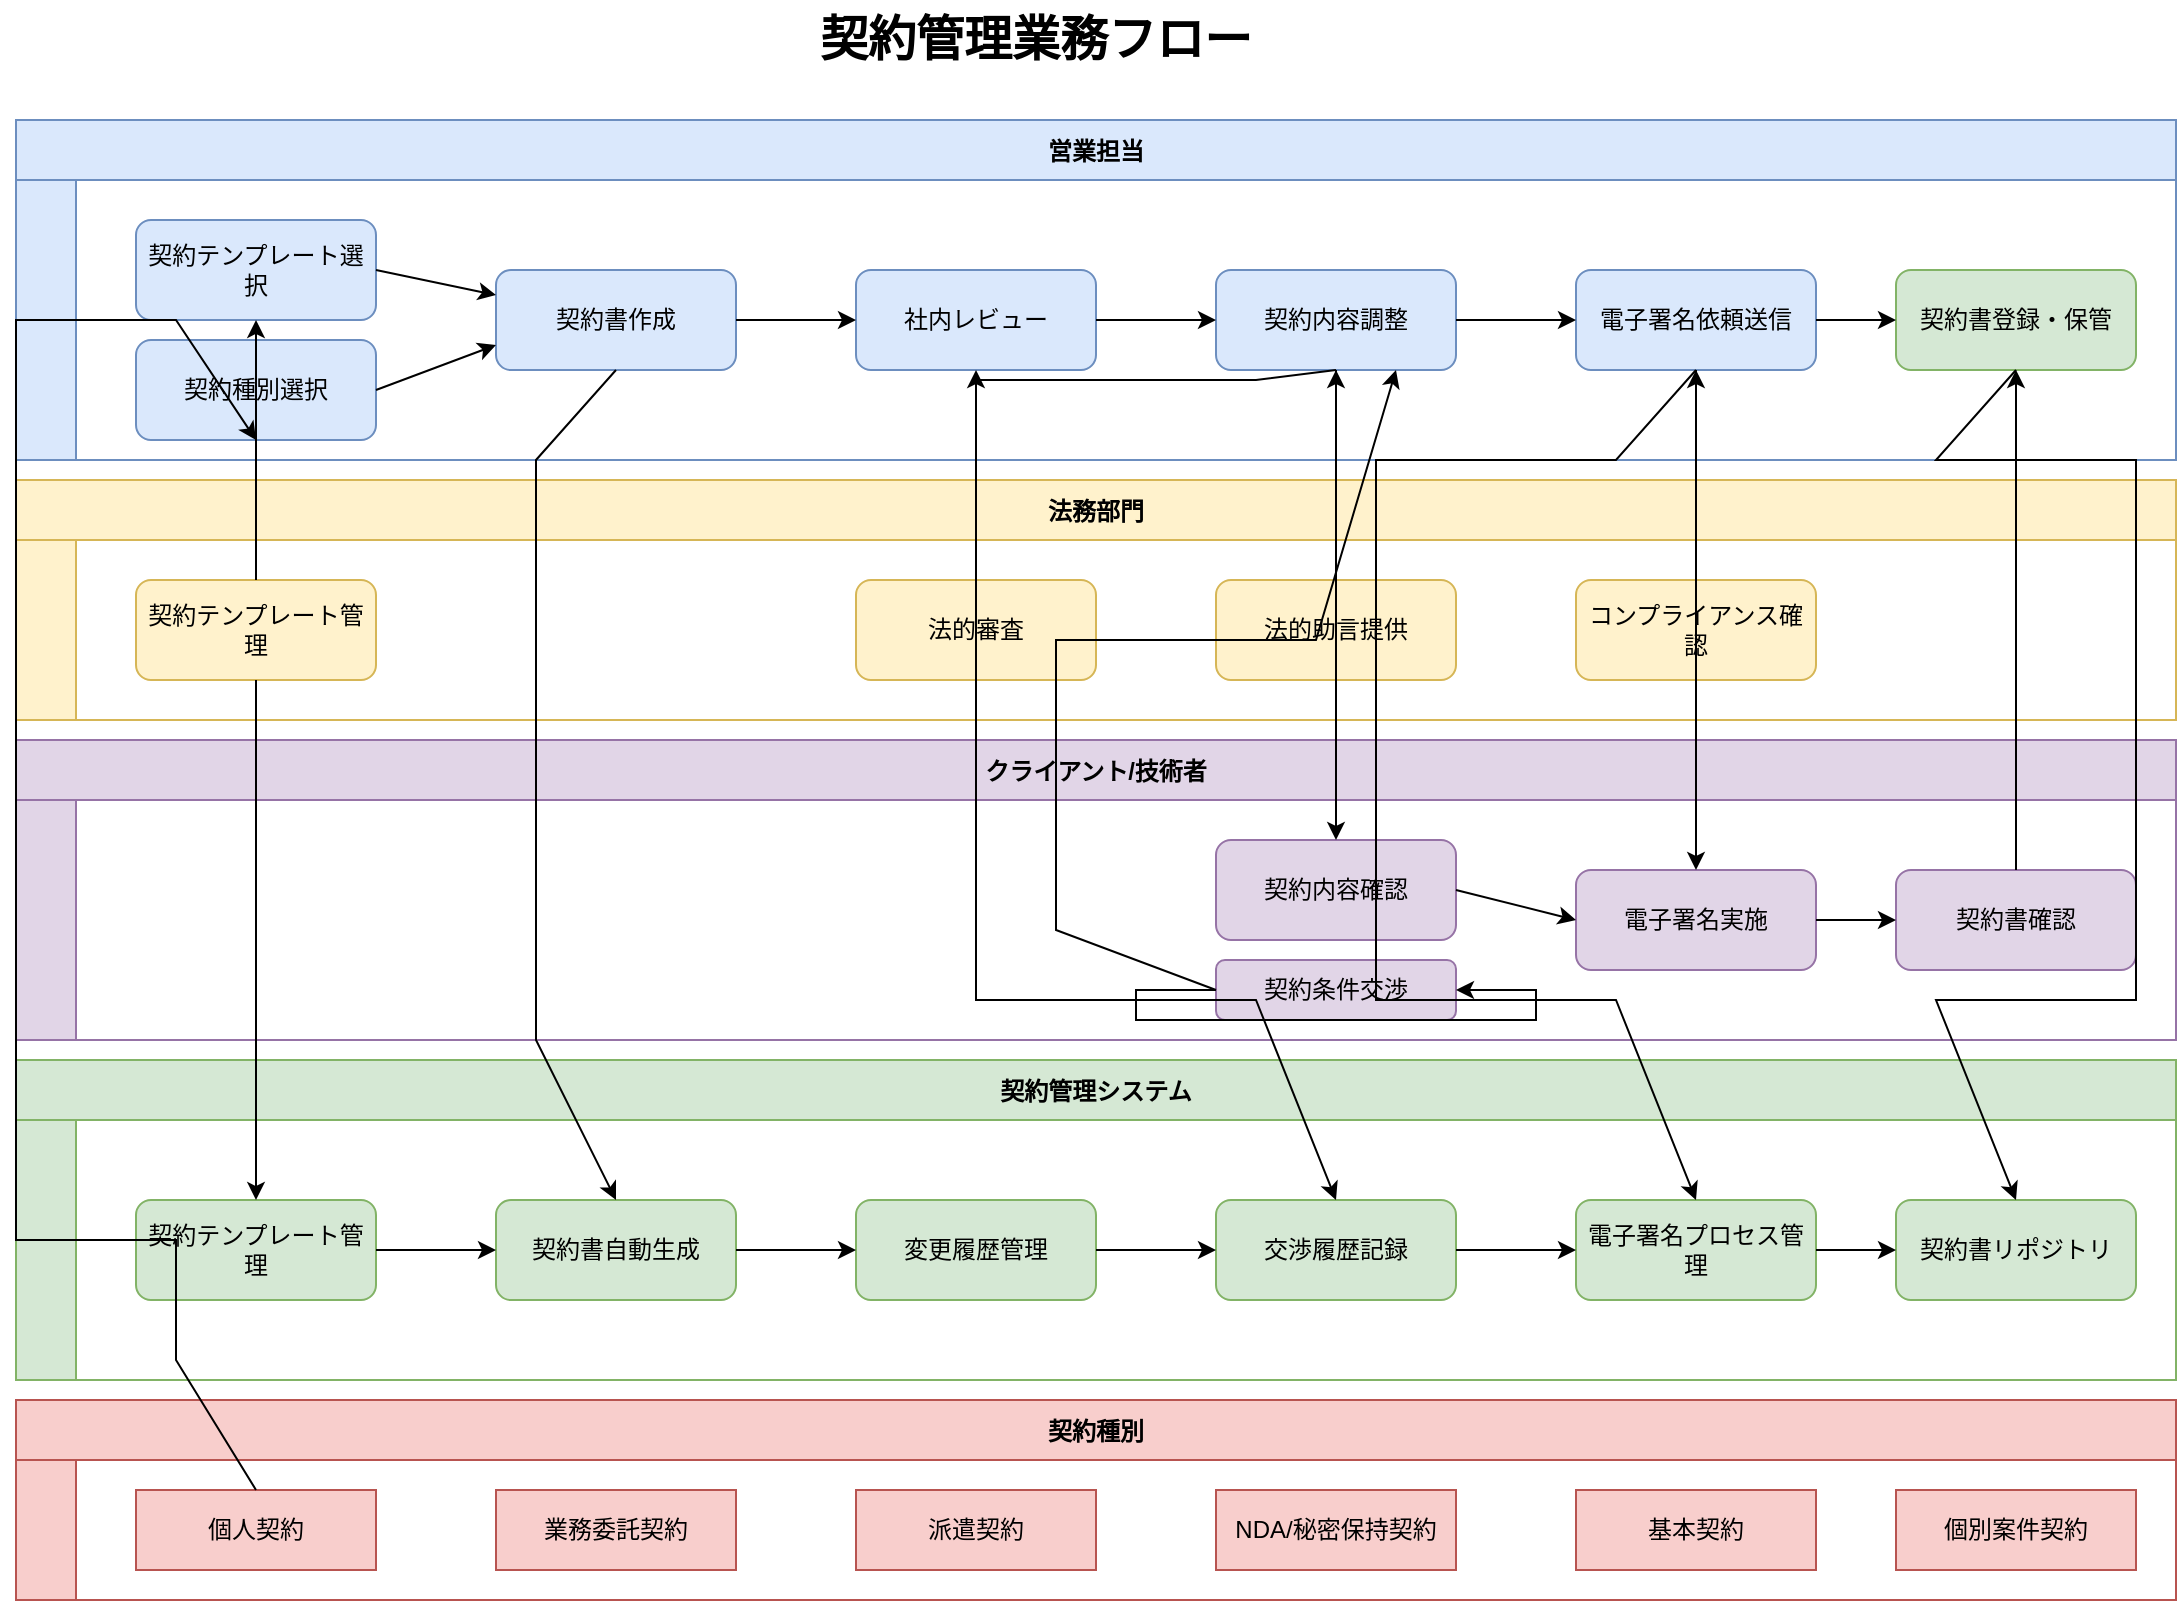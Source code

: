 <mxfile version="22.0.3" type="device">
  <diagram id="contract_management_flow" name="契約管理業務フロー">
    <mxGraphModel dx="1186" dy="775" grid="1" gridSize="10" guides="1" tooltips="1" connect="1" arrows="1" fold="1" page="1" pageScale="1" pageWidth="1169" pageHeight="827" math="0" shadow="0">
      <root>
        <mxCell id="0" />
        <mxCell id="1" parent="0" />
        <mxCell id="title" value="契約管理業務フロー" style="text;html=1;strokeColor=none;fillColor=none;align=center;verticalAlign=middle;whiteSpace=wrap;rounded=0;fontSize=24;fontStyle=1" vertex="1" parent="1">
          <mxGeometry x="400" y="20" width="300" height="40" as="geometry" />
        </mxCell>

        <!-- 営業担当のスイムレーン -->
        <mxCell id="sales_lane" value="営業担当" style="swimlane;childLayout=stackLayout;resizeParent=1;resizeParentMax=0;horizontal=1;startSize=30;horizontalStack=0;fillColor=#dae8fc;strokeColor=#6c8ebf;" vertex="1" parent="1">
          <mxGeometry x="40" y="80" width="1080" height="170" as="geometry" />
        </mxCell>
        <mxCell id="sales_process" value="" style="swimlane;startSize=30;horizontal=0;fillColor=#dae8fc;strokeColor=#6c8ebf;" vertex="1" parent="sales_lane">
          <mxGeometry y="30" width="1080" height="140" as="geometry" />
        </mxCell>

        <!-- 営業担当のアクション -->
        <mxCell id="contract_template_selection" value="契約テンプレート選択" style="rounded=1;whiteSpace=wrap;html=1;fillColor=#dae8fc;strokeColor=#6c8ebf;" vertex="1" parent="sales_process">
          <mxGeometry x="60" y="20" width="120" height="50" as="geometry" />
        </mxCell>
        <mxCell id="contract_type_selection" value="契約種別選択" style="rounded=1;whiteSpace=wrap;html=1;fillColor=#dae8fc;strokeColor=#6c8ebf;" vertex="1" parent="sales_process">
          <mxGeometry x="60" y="80" width="120" height="50" as="geometry" />
        </mxCell>
        <mxCell id="contract_creation" value="契約書作成" style="rounded=1;whiteSpace=wrap;html=1;fillColor=#dae8fc;strokeColor=#6c8ebf;" vertex="1" parent="sales_process">
          <mxGeometry x="240" y="45" width="120" height="50" as="geometry" />
        </mxCell>
        <mxCell id="contract_review_internal" value="社内レビュー" style="rounded=1;whiteSpace=wrap;html=1;fillColor=#dae8fc;strokeColor=#6c8ebf;" vertex="1" parent="sales_process">
          <mxGeometry x="420" y="45" width="120" height="50" as="geometry" />
        </mxCell>
        <mxCell id="contract_adjustments" value="契約内容調整" style="rounded=1;whiteSpace=wrap;html=1;fillColor=#dae8fc;strokeColor=#6c8ebf;" vertex="1" parent="sales_process">
          <mxGeometry x="600" y="45" width="120" height="50" as="geometry" />
        </mxCell>
        <mxCell id="signature_request" value="電子署名依頼送信" style="rounded=1;whiteSpace=wrap;html=1;fillColor=#dae8fc;strokeColor=#6c8ebf;" vertex="1" parent="sales_process">
          <mxGeometry x="780" y="45" width="120" height="50" as="geometry" />
        </mxCell>
        <mxCell id="contract_archiving" value="契約書登録・保管" style="rounded=1;whiteSpace=wrap;html=1;fillColor=#d5e8d4;strokeColor=#82b366;" vertex="1" parent="sales_process">
          <mxGeometry x="940" y="45" width="120" height="50" as="geometry" />
        </mxCell>

        <!-- 営業担当のフロー接続 -->
        <mxCell id="flow_1" value="" style="endArrow=classic;html=1;rounded=0;exitX=1;exitY=0.5;exitDx=0;exitDy=0;entryX=0;entryY=0.25;entryDx=0;entryDy=0;" edge="1" parent="sales_process" source="contract_template_selection" target="contract_creation">
          <mxGeometry width="50" height="50" relative="1" as="geometry">
            <mxPoint x="510" y="280" as="sourcePoint" />
            <mxPoint x="560" y="230" as="targetPoint" />
          </mxGeometry>
        </mxCell>
        <mxCell id="flow_2" value="" style="endArrow=classic;html=1;rounded=0;exitX=1;exitY=0.5;exitDx=0;exitDy=0;entryX=0;entryY=0.75;entryDx=0;entryDy=0;" edge="1" parent="sales_process" source="contract_type_selection" target="contract_creation">
          <mxGeometry width="50" height="50" relative="1" as="geometry">
            <mxPoint x="510" y="280" as="sourcePoint" />
            <mxPoint x="560" y="230" as="targetPoint" />
          </mxGeometry>
        </mxCell>
        <mxCell id="flow_3" value="" style="endArrow=classic;html=1;rounded=0;exitX=1;exitY=0.5;exitDx=0;exitDy=0;entryX=0;entryY=0.5;entryDx=0;entryDy=0;" edge="1" parent="sales_process" source="contract_creation" target="contract_review_internal">
          <mxGeometry width="50" height="50" relative="1" as="geometry">
            <mxPoint x="510" y="280" as="sourcePoint" />
            <mxPoint x="560" y="230" as="targetPoint" />
          </mxGeometry>
        </mxCell>
        <mxCell id="flow_4" value="" style="endArrow=classic;html=1;rounded=0;exitX=1;exitY=0.5;exitDx=0;exitDy=0;entryX=0;entryY=0.5;entryDx=0;entryDy=0;" edge="1" parent="sales_process" source="contract_review_internal" target="contract_adjustments">
          <mxGeometry width="50" height="50" relative="1" as="geometry">
            <mxPoint x="510" y="280" as="sourcePoint" />
            <mxPoint x="560" y="230" as="targetPoint" />
          </mxGeometry>
        </mxCell>
        <mxCell id="flow_5" value="" style="endArrow=classic;html=1;rounded=0;exitX=1;exitY=0.5;exitDx=0;exitDy=0;entryX=0;entryY=0.5;entryDx=0;entryDy=0;" edge="1" parent="sales_process" source="contract_adjustments" target="signature_request">
          <mxGeometry width="50" height="50" relative="1" as="geometry">
            <mxPoint x="510" y="280" as="sourcePoint" />
            <mxPoint x="560" y="230" as="targetPoint" />
          </mxGeometry>
        </mxCell>
        <mxCell id="flow_6" value="" style="endArrow=classic;html=1;rounded=0;exitX=1;exitY=0.5;exitDx=0;exitDy=0;entryX=0;entryY=0.5;entryDx=0;entryDy=0;" edge="1" parent="sales_process" source="signature_request" target="contract_archiving">
          <mxGeometry width="50" height="50" relative="1" as="geometry">
            <mxPoint x="510" y="280" as="sourcePoint" />
            <mxPoint x="560" y="230" as="targetPoint" />
          </mxGeometry>
        </mxCell>

        <!-- 法務部門のスイムレーン -->
        <mxCell id="legal_lane" value="法務部門" style="swimlane;childLayout=stackLayout;resizeParent=1;resizeParentMax=0;horizontal=1;startSize=30;horizontalStack=0;fillColor=#fff2cc;strokeColor=#d6b656;" vertex="1" parent="1">
          <mxGeometry x="40" y="260" width="1080" height="120" as="geometry" />
        </mxCell>
        <mxCell id="legal_process" value="" style="swimlane;startSize=30;horizontal=0;fillColor=#fff2cc;strokeColor=#d6b656;" vertex="1" parent="legal_lane">
          <mxGeometry y="30" width="1080" height="90" as="geometry" />
        </mxCell>
        
        <!-- 法務部門のアクション -->
        <mxCell id="template_management" value="契約テンプレート管理" style="rounded=1;whiteSpace=wrap;html=1;fillColor=#fff2cc;strokeColor=#d6b656;" vertex="1" parent="legal_process">
          <mxGeometry x="60" y="20" width="120" height="50" as="geometry" />
        </mxCell>
        <mxCell id="legal_review" value="法的審査" style="rounded=1;whiteSpace=wrap;html=1;fillColor=#fff2cc;strokeColor=#d6b656;" vertex="1" parent="legal_process">
          <mxGeometry x="420" y="20" width="120" height="50" as="geometry" />
        </mxCell>
        <mxCell id="legal_advice" value="法的助言提供" style="rounded=1;whiteSpace=wrap;html=1;fillColor=#fff2cc;strokeColor=#d6b656;" vertex="1" parent="legal_process">
          <mxGeometry x="600" y="20" width="120" height="50" as="geometry" />
        </mxCell>
        <mxCell id="compliance_check" value="コンプライアンス確認" style="rounded=1;whiteSpace=wrap;html=1;fillColor=#fff2cc;strokeColor=#d6b656;" vertex="1" parent="legal_process">
          <mxGeometry x="780" y="20" width="120" height="50" as="geometry" />
        </mxCell>
        
        <!-- 法務部門のフロー接続 -->
        <mxCell id="legal_flow_1" value="" style="endArrow=classic;html=1;rounded=0;exitX=0.5;exitY=0;exitDx=0;exitDy=0;entryX=0.5;entryY=1;entryDx=0;entryDy=0;" edge="1" parent="1" source="template_management" target="contract_template_selection">
          <mxGeometry width="50" height="50" relative="1" as="geometry">
            <mxPoint x="550" y="310" as="sourcePoint" />
            <mxPoint x="600" y="260" as="targetPoint" />
          </mxGeometry>
        </mxCell>
        <mxCell id="legal_flow_2" value="" style="endArrow=classic;html=1;rounded=0;exitX=0.5;exitY=0;exitDx=0;exitDy=0;entryX=0.5;entryY=1;entryDx=0;entryDy=0;" edge="1" parent="1" source="legal_review" target="contract_review_internal">
          <mxGeometry width="50" height="50" relative="1" as="geometry">
            <mxPoint x="550" y="310" as="sourcePoint" />
            <mxPoint x="600" y="260" as="targetPoint" />
          </mxGeometry>
        </mxCell>
        <mxCell id="legal_flow_3" value="" style="endArrow=classic;html=1;rounded=0;exitX=0.5;exitY=0;exitDx=0;exitDy=0;entryX=0.5;entryY=1;entryDx=0;entryDy=0;" edge="1" parent="1" source="legal_advice" target="contract_adjustments">
          <mxGeometry width="50" height="50" relative="1" as="geometry">
            <mxPoint x="550" y="310" as="sourcePoint" />
            <mxPoint x="600" y="260" as="targetPoint" />
          </mxGeometry>
        </mxCell>
        <mxCell id="legal_flow_4" value="" style="endArrow=classic;html=1;rounded=0;exitX=0.5;exitY=0;exitDx=0;exitDy=0;entryX=0.5;entryY=1;entryDx=0;entryDy=0;" edge="1" parent="1" source="compliance_check" target="signature_request">
          <mxGeometry width="50" height="50" relative="1" as="geometry">
            <mxPoint x="550" y="310" as="sourcePoint" />
            <mxPoint x="600" y="260" as="targetPoint" />
          </mxGeometry>
        </mxCell>
        
        <!-- クライアント/技術者のスイムレーン -->
        <mxCell id="client_lane" value="クライアント/技術者" style="swimlane;childLayout=stackLayout;resizeParent=1;resizeParentMax=0;horizontal=1;startSize=30;horizontalStack=0;fillColor=#e1d5e7;strokeColor=#9673a6;" vertex="1" parent="1">
          <mxGeometry x="40" y="390" width="1080" height="150" as="geometry" />
        </mxCell>
        <mxCell id="client_process" value="" style="swimlane;startSize=30;horizontal=0;fillColor=#e1d5e7;strokeColor=#9673a6;" vertex="1" parent="client_lane">
          <mxGeometry y="30" width="1080" height="120" as="geometry" />
        </mxCell>
        
        <!-- クライアント/技術者のアクション -->
        <mxCell id="contract_review_external" value="契約内容確認" style="rounded=1;whiteSpace=wrap;html=1;fillColor=#e1d5e7;strokeColor=#9673a6;" vertex="1" parent="client_process">
          <mxGeometry x="600" y="20" width="120" height="50" as="geometry" />
        </mxCell>
        <mxCell id="term_negotiation" value="契約条件交渉" style="rounded=1;whiteSpace=wrap;html=1;fillColor=#e1d5e7;strokeColor=#9673a6;" vertex="1" parent="client_process">
          <mxGeometry x="600" y="80" width="120" height="30" as="geometry" />
        </mxCell>
        <mxCell id="electronic_signature" value="電子署名実施" style="rounded=1;whiteSpace=wrap;html=1;fillColor=#e1d5e7;strokeColor=#9673a6;" vertex="1" parent="client_process">
          <mxGeometry x="780" y="35" width="120" height="50" as="geometry" />
        </mxCell>
        <mxCell id="contract_confirmation" value="契約書確認" style="rounded=1;whiteSpace=wrap;html=1;fillColor=#e1d5e7;strokeColor=#9673a6;" vertex="1" parent="client_process">
          <mxGeometry x="940" y="35" width="120" height="50" as="geometry" />
        </mxCell>
        
        <!-- クライアント/技術者のフロー接続 -->
        <mxCell id="client_flow_1" value="" style="endArrow=classic;html=1;rounded=0;exitX=1;exitY=0.5;exitDx=0;exitDy=0;entryX=0;entryY=0.5;entryDx=0;entryDy=0;" edge="1" parent="client_process" source="contract_review_external" target="electronic_signature">
          <mxGeometry width="50" height="50" relative="1" as="geometry">
            <mxPoint x="510" y="280" as="sourcePoint" />
            <mxPoint x="560" y="230" as="targetPoint" />
          </mxGeometry>
        </mxCell>
        <mxCell id="client_flow_2" value="" style="endArrow=classic;html=1;rounded=0;exitX=1;exitY=0.5;exitDx=0;exitDy=0;entryX=0;entryY=0.5;entryDx=0;entryDy=0;" edge="1" parent="client_process" source="electronic_signature" target="contract_confirmation">
          <mxGeometry width="50" height="50" relative="1" as="geometry">
            <mxPoint x="510" y="280" as="sourcePoint" />
            <mxPoint x="560" y="230" as="targetPoint" />
          </mxGeometry>
        </mxCell>
        <mxCell id="client_flow_3" value="" style="endArrow=classic;html=1;rounded=0;exitX=0;exitY=0.5;exitDx=0;exitDy=0;entryX=1;entryY=0.5;entryDx=0;entryDy=0;" edge="1" parent="client_process" source="term_negotiation" target="term_negotiation">
          <mxGeometry width="50" height="50" relative="1" as="geometry">
            <mxPoint x="510" y="280" as="sourcePoint" />
            <mxPoint x="560" y="230" as="targetPoint" />
            <Array as="points">
              <mxPoint x="560" y="95" />
              <mxPoint x="560" y="110" />
              <mxPoint x="760" y="110" />
              <mxPoint x="760" y="95" />
            </Array>
          </mxGeometry>
        </mxCell>
        
        <!-- 営業担当とクライアント/技術者間の接続 -->
        <mxCell id="inter_flow_1" value="" style="endArrow=classic;html=1;rounded=0;exitX=0.5;exitY=1;exitDx=0;exitDy=0;entryX=0.5;entryY=0;entryDx=0;entryDy=0;" edge="1" parent="1" source="contract_adjustments" target="contract_review_external">
          <mxGeometry width="50" height="50" relative="1" as="geometry">
            <mxPoint x="550" y="410" as="sourcePoint" />
            <mxPoint x="600" y="360" as="targetPoint" />
          </mxGeometry>
        </mxCell>
        <mxCell id="inter_flow_2" value="" style="endArrow=classic;html=1;rounded=0;exitX=0.5;exitY=1;exitDx=0;exitDy=0;entryX=0.5;entryY=0;entryDx=0;entryDy=0;" edge="1" parent="1" source="signature_request" target="electronic_signature">
          <mxGeometry width="50" height="50" relative="1" as="geometry">
            <mxPoint x="550" y="410" as="sourcePoint" />
            <mxPoint x="600" y="360" as="targetPoint" />
          </mxGeometry>
        </mxCell>
        <mxCell id="inter_flow_3" value="" style="endArrow=classic;html=1;rounded=0;exitX=0.5;exitY=0;exitDx=0;exitDy=0;entryX=0.5;entryY=1;entryDx=0;entryDy=0;" edge="1" parent="1" source="contract_confirmation" target="contract_archiving">
          <mxGeometry width="50" height="50" relative="1" as="geometry">
            <mxPoint x="550" y="410" as="sourcePoint" />
            <mxPoint x="600" y="360" as="targetPoint" />
          </mxGeometry>
        </mxCell>
        <mxCell id="inter_flow_4" value="" style="endArrow=classic;html=1;rounded=0;exitX=0;exitY=0.5;exitDx=0;exitDy=0;entryX=0.75;entryY=1;entryDx=0;entryDy=0;" edge="1" parent="1" source="term_negotiation" target="contract_adjustments">
          <mxGeometry width="50" height="50" relative="1" as="geometry">
            <mxPoint x="550" y="410" as="sourcePoint" />
            <mxPoint x="600" y="360" as="targetPoint" />
            <Array as="points">
              <mxPoint x="560" y="485" />
              <mxPoint x="560" y="340" />
              <mxPoint x="690" y="340" />
            </Array>
          </mxGeometry>
        </mxCell>
        
        <!-- 契約管理システムのスイムレーン -->
        <mxCell id="system_lane" value="契約管理システム" style="swimlane;childLayout=stackLayout;resizeParent=1;resizeParentMax=0;horizontal=1;startSize=30;horizontalStack=0;fillColor=#d5e8d4;strokeColor=#82b366;" vertex="1" parent="1">
          <mxGeometry x="40" y="550" width="1080" height="160" as="geometry" />
        </mxCell>
        <mxCell id="system_process" value="" style="swimlane;startSize=30;horizontal=0;fillColor=#d5e8d4;strokeColor=#82b366;" vertex="1" parent="system_lane">
          <mxGeometry y="30" width="1080" height="130" as="geometry" />
        </mxCell>
        
        <!-- システムのアクション -->
        <mxCell id="template_library" value="契約テンプレート管理" style="rounded=1;whiteSpace=wrap;html=1;fillColor=#d5e8d4;strokeColor=#82b366;" vertex="1" parent="system_process">
          <mxGeometry x="60" y="40" width="120" height="50" as="geometry" />
        </mxCell>
        <mxCell id="document_generation" value="契約書自動生成" style="rounded=1;whiteSpace=wrap;html=1;fillColor=#d5e8d4;strokeColor=#82b366;" vertex="1" parent="system_process">
          <mxGeometry x="240" y="40" width="120" height="50" as="geometry" />
        </mxCell>
        <mxCell id="revision_tracking" value="変更履歴管理" style="rounded=1;whiteSpace=wrap;html=1;fillColor=#d5e8d4;strokeColor=#82b366;" vertex="1" parent="system_process">
          <mxGeometry x="420" y="40" width="120" height="50" as="geometry" />
        </mxCell>
        <mxCell id="negotiation_history" value="交渉履歴記録" style="rounded=1;whiteSpace=wrap;html=1;fillColor=#d5e8d4;strokeColor=#82b366;" vertex="1" parent="system_process">
          <mxGeometry x="600" y="40" width="120" height="50" as="geometry" />
        </mxCell>
        <mxCell id="e_signature_process" value="電子署名プロセス管理" style="rounded=1;whiteSpace=wrap;html=1;fillColor=#d5e8d4;strokeColor=#82b366;" vertex="1" parent="system_process">
          <mxGeometry x="780" y="40" width="120" height="50" as="geometry" />
        </mxCell>
        <mxCell id="contract_repository" value="契約書リポジトリ" style="rounded=1;whiteSpace=wrap;html=1;fillColor=#d5e8d4;strokeColor=#82b366;" vertex="1" parent="system_process">
          <mxGeometry x="940" y="40" width="120" height="50" as="geometry" />
        </mxCell>
        
        <!-- システムフロー接続 -->
        <mxCell id="system_flow_1" value="" style="endArrow=classic;html=1;rounded=0;exitX=1;exitY=0.5;exitDx=0;exitDy=0;entryX=0;entryY=0.5;entryDx=0;entryDy=0;" edge="1" parent="system_process" source="template_library" target="document_generation">
          <mxGeometry width="50" height="50" relative="1" as="geometry">
            <mxPoint x="510" y="280" as="sourcePoint" />
            <mxPoint x="560" y="230" as="targetPoint" />
          </mxGeometry>
        </mxCell>
        <mxCell id="system_flow_2" value="" style="endArrow=classic;html=1;rounded=0;exitX=1;exitY=0.5;exitDx=0;exitDy=0;entryX=0;entryY=0.5;entryDx=0;entryDy=0;" edge="1" parent="system_process" source="document_generation" target="revision_tracking">
          <mxGeometry width="50" height="50" relative="1" as="geometry">
            <mxPoint x="510" y="280" as="sourcePoint" />
            <mxPoint x="560" y="230" as="targetPoint" />
          </mxGeometry>
        </mxCell>
        <mxCell id="system_flow_3" value="" style="endArrow=classic;html=1;rounded=0;exitX=1;exitY=0.5;exitDx=0;exitDy=0;entryX=0;entryY=0.5;entryDx=0;entryDy=0;" edge="1" parent="system_process" source="revision_tracking" target="negotiation_history">
          <mxGeometry width="50" height="50" relative="1" as="geometry">
            <mxPoint x="510" y="280" as="sourcePoint" />
            <mxPoint x="560" y="230" as="targetPoint" />
          </mxGeometry>
        </mxCell>
        <mxCell id="system_flow_4" value="" style="endArrow=classic;html=1;rounded=0;exitX=1;exitY=0.5;exitDx=0;exitDy=0;entryX=0;entryY=0.5;entryDx=0;entryDy=0;" edge="1" parent="system_process" source="negotiation_history" target="e_signature_process">
          <mxGeometry width="50" height="50" relative="1" as="geometry">
            <mxPoint x="510" y="280" as="sourcePoint" />
            <mxPoint x="560" y="230" as="targetPoint" />
          </mxGeometry>
        </mxCell>
        <mxCell id="system_flow_5" value="" style="endArrow=classic;html=1;rounded=0;exitX=1;exitY=0.5;exitDx=0;exitDy=0;entryX=0;entryY=0.5;entryDx=0;entryDy=0;" edge="1" parent="system_process" source="e_signature_process" target="contract_repository">
          <mxGeometry width="50" height="50" relative="1" as="geometry">
            <mxPoint x="510" y="280" as="sourcePoint" />
            <mxPoint x="560" y="230" as="targetPoint" />
          </mxGeometry>
        </mxCell>
        
        <!-- ユーザーとシステム間の接続 -->
        <mxCell id="user_system_1" value="" style="endArrow=classic;html=1;rounded=0;exitX=0.5;exitY=1;exitDx=0;exitDy=0;entryX=0.5;entryY=0;entryDx=0;entryDy=0;" edge="1" parent="1" source="template_management" target="template_library">
          <mxGeometry width="50" height="50" relative="1" as="geometry">
            <mxPoint x="550" y="410" as="sourcePoint" />
            <mxPoint x="600" y="360" as="targetPoint" />
          </mxGeometry>
        </mxCell>
        <mxCell id="user_system_2" value="" style="endArrow=classic;html=1;rounded=0;exitX=0.5;exitY=1;exitDx=0;exitDy=0;entryX=0.5;entryY=0;entryDx=0;entryDy=0;" edge="1" parent="1" source="contract_creation" target="document_generation">
          <mxGeometry width="50" height="50" relative="1" as="geometry">
            <mxPoint x="550" y="410" as="sourcePoint" />
            <mxPoint x="600" y="360" as="targetPoint" />
            <Array as="points">
              <mxPoint x="300" y="250" />
              <mxPoint x="300" y="460" />
              <mxPoint x="300" y="540" />
            </Array>
          </mxGeometry>
        </mxCell>
        <mxCell id="user_system_3" value="" style="endArrow=classic;html=1;rounded=0;exitX=0.5;exitY=1;exitDx=0;exitDy=0;entryX=0.5;entryY=0;entryDx=0;entryDy=0;" edge="1" parent="1" source="contract_adjustments" target="negotiation_history">
          <mxGeometry width="50" height="50" relative="1" as="geometry">
            <mxPoint x="550" y="410" as="sourcePoint" />
            <mxPoint x="600" y="360" as="targetPoint" />
            <Array as="points">
              <mxPoint x="660" y="210" />
              <mxPoint x="520" y="210" />
              <mxPoint x="520" y="520" />
              <mxPoint x="660" y="520" />
            </Array>
          </mxGeometry>
        </mxCell>
        <mxCell id="user_system_4" value="" style="endArrow=classic;html=1;rounded=0;exitX=0.5;exitY=1;exitDx=0;exitDy=0;entryX=0.5;entryY=0;entryDx=0;entryDy=0;" edge="1" parent="1" source="signature_request" target="e_signature_process">
          <mxGeometry width="50" height="50" relative="1" as="geometry">
            <mxPoint x="550" y="410" as="sourcePoint" />
            <mxPoint x="600" y="360" as="targetPoint" />
            <Array as="points">
              <mxPoint x="840" y="250" />
              <mxPoint x="720" y="250" />
              <mxPoint x="720" y="520" />
              <mxPoint x="840" y="520" />
            </Array>
          </mxGeometry>
        </mxCell>
        <mxCell id="user_system_5" value="" style="endArrow=classic;html=1;rounded=0;exitX=0.5;exitY=1;exitDx=0;exitDy=0;entryX=0.5;entryY=0;entryDx=0;entryDy=0;" edge="1" parent="1" source="contract_archiving" target="contract_repository">
          <mxGeometry width="50" height="50" relative="1" as="geometry">
            <mxPoint x="550" y="410" as="sourcePoint" />
            <mxPoint x="600" y="360" as="targetPoint" />
            <Array as="points">
              <mxPoint x="1000" y="250" />
              <mxPoint x="1100" y="250" />
              <mxPoint x="1100" y="520" />
              <mxPoint x="1000" y="520" />
            </Array>
          </mxGeometry>
        </mxCell>
        
        <!-- 契約種別のスイムレーン -->
        <mxCell id="contract_type_lane" value="契約種別" style="swimlane;childLayout=stackLayout;resizeParent=1;resizeParentMax=0;horizontal=1;startSize=30;horizontalStack=0;fillColor=#f8cecc;strokeColor=#b85450;" vertex="1" parent="1">
          <mxGeometry x="40" y="720" width="1080" height="100" as="geometry" />
        </mxCell>
        <mxCell id="contract_type_process" value="" style="swimlane;startSize=30;horizontal=0;fillColor=#f8cecc;strokeColor=#b85450;" vertex="1" parent="contract_type_lane">
          <mxGeometry y="30" width="1080" height="70" as="geometry" />
        </mxCell>
        
        <!-- 契約種別のアクション -->
        <mxCell id="direct_contract" value="個人契約" style="rounded=0;whiteSpace=wrap;html=1;fillColor=#f8cecc;strokeColor=#b85450;" vertex="1" parent="contract_type_process">
          <mxGeometry x="60" y="15" width="120" height="40" as="geometry" />
        </mxCell>
        <mxCell id="delegation_contract" value="業務委託契約" style="rounded=0;whiteSpace=wrap;html=1;fillColor=#f8cecc;strokeColor=#b85450;" vertex="1" parent="contract_type_process">
          <mxGeometry x="240" y="15" width="120" height="40" as="geometry" />
        </mxCell>
        <mxCell id="dispatch_contract" value="派遣契約" style="rounded=0;whiteSpace=wrap;html=1;fillColor=#f8cecc;strokeColor=#b85450;" vertex="1" parent="contract_type_process">
          <mxGeometry x="420" y="15" width="120" height="40" as="geometry" />
        </mxCell>
        <mxCell id="nda" value="NDA/秘密保持契約" style="rounded=0;whiteSpace=wrap;html=1;fillColor=#f8cecc;strokeColor=#b85450;" vertex="1" parent="contract_type_process">
          <mxGeometry x="600" y="15" width="120" height="40" as="geometry" />
        </mxCell>
        <mxCell id="master_contract" value="基本契約" style="rounded=0;whiteSpace=wrap;html=1;fillColor=#f8cecc;strokeColor=#b85450;" vertex="1" parent="contract_type_process">
          <mxGeometry x="780" y="15" width="120" height="40" as="geometry" />
        </mxCell>
        <mxCell id="project_contract" value="個別案件契約" style="rounded=0;whiteSpace=wrap;html=1;fillColor=#f8cecc;strokeColor=#b85450;" vertex="1" parent="contract_type_process">
          <mxGeometry x="940" y="15" width="120" height="40" as="geometry" />
        </mxCell>
        
        <!-- 契約種別のフロー接続 -->
        <mxCell id="type_flow_1" value="" style="endArrow=classic;html=1;rounded=0;exitX=0.5;exitY=0;exitDx=0;exitDy=0;entryX=0.5;entryY=1;entryDx=0;entryDy=0;" edge="1" parent="1" source="direct_contract" target="contract_type_selection">
          <mxGeometry width="50" height="50" relative="1" as="geometry">
            <mxPoint x="550" y="710" as="sourcePoint" />
            <mxPoint x="600" y="660" as="targetPoint" />
            <Array as="points">
              <mxPoint x="120" y="700" />
              <mxPoint x="120" y="670" />
              <mxPoint x="120" y="640" />
              <mxPoint x="40" y="640" />
              <mxPoint x="40" y="180" />
              <mxPoint x="120" y="180" />
            </Array>
          </mxGeometry>
        </mxCell>
      </root>
    </mxGraphModel>
  </diagram>
</mxfile>